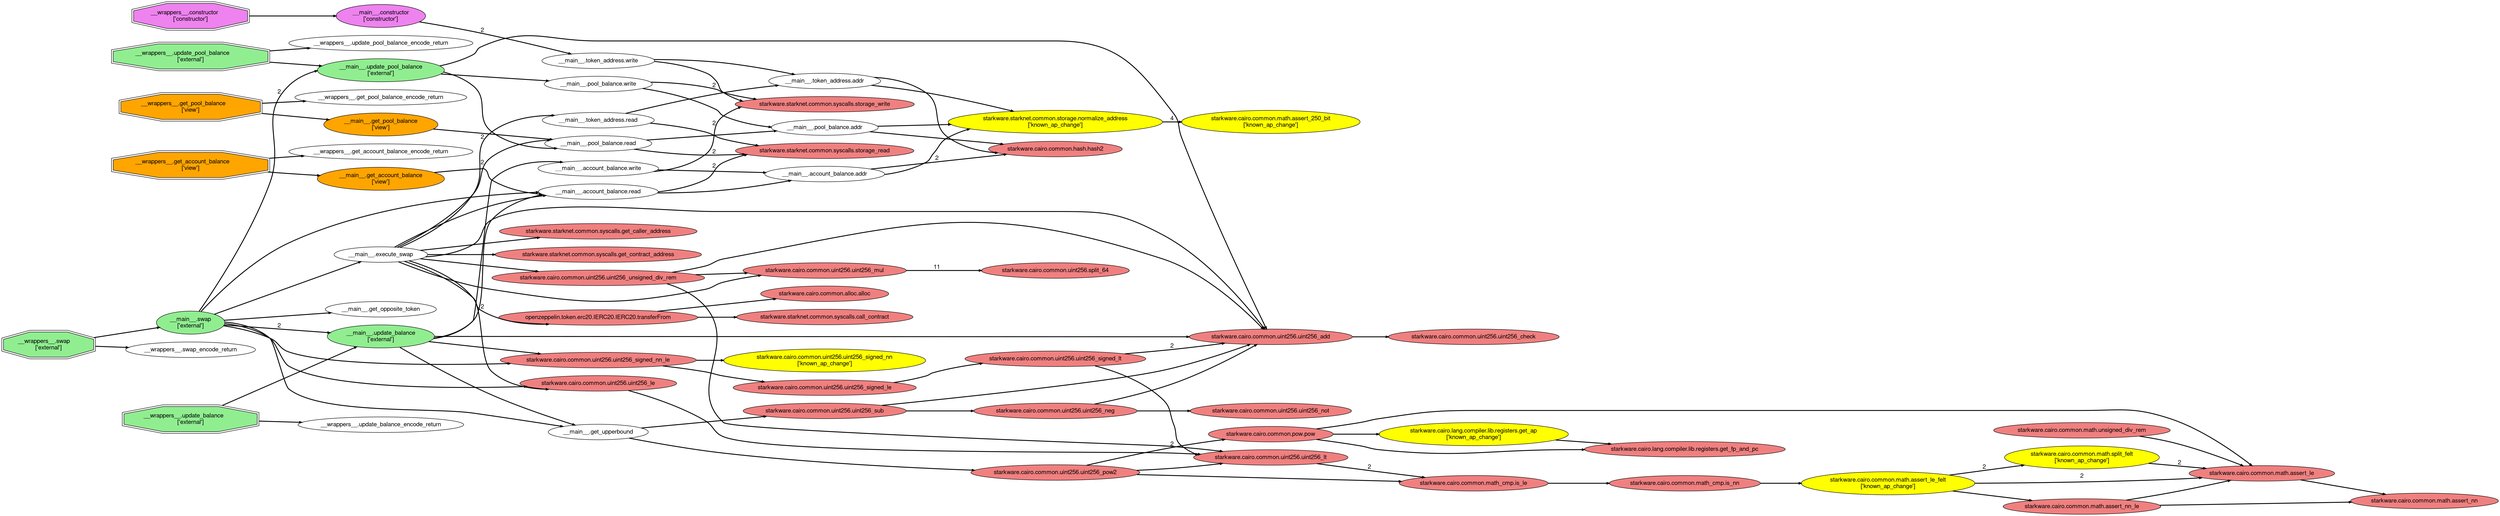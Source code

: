 // Call flow graph
digraph main {
	graph [fontname="Helvetica,Arial,sans-serif" fontsize=20 layout=dot newrank=true rankdir=LR]
	node [fontname="Helvetica,Arial,sans-serif" pencolor="#00000044" shape="rect, plaintext" style=filled]
	edge [arrowsize=0.5 fontname="Helvetica,Arial,sans-serif" labeldistance=3 labelfontcolor="#00000080" penwidth=2]
	0 [label="starkware.cairo.common.alloc.alloc" color="" fillcolor=lightcoral shape=oval style=filled]
	3 [label="starkware.cairo.common.hash.hash2" color="" fillcolor=lightcoral shape=oval style=filled]
	9 [label="starkware.cairo.lang.compiler.lib.registers.get_fp_and_pc" color="" fillcolor=lightcoral shape=oval style=filled]
	10 [label="starkware.cairo.lang.compiler.lib.registers.get_ap\l['known_ap_change']" color="" fillcolor=yellow shape=oval style=filled]
	15 [label="starkware.cairo.common.math.assert_nn" color="" fillcolor=lightcoral shape=oval style=filled]
	19 [label="starkware.cairo.common.math.assert_le" color="" fillcolor=lightcoral shape=oval style=filled]
	24 [label="starkware.cairo.common.math.assert_nn_le" color="" fillcolor=lightcoral shape=oval style=filled]
	33 [label="starkware.cairo.common.math.assert_250_bit\l['known_ap_change']" color="" fillcolor=yellow shape=oval style=filled]
	46 [label="starkware.cairo.common.math.split_felt\l['known_ap_change']" color="" fillcolor=yellow shape=oval style=filled]
	75 [label="starkware.cairo.common.math.assert_le_felt\l['known_ap_change']" color="" fillcolor=yellow shape=oval style=filled]
	115 [label="starkware.cairo.common.math.unsigned_div_rem" color="" fillcolor=lightcoral shape=oval style=filled]
	130 [label="starkware.starknet.common.storage.normalize_address\l['known_ap_change']" color="" fillcolor=yellow shape=oval style=filled]
	170 [label="starkware.starknet.common.syscalls.call_contract" color="" fillcolor=lightcoral shape=oval style=filled]
	182 [label="starkware.starknet.common.syscalls.get_caller_address" color="" fillcolor=lightcoral shape=oval style=filled]
	189 [label="starkware.starknet.common.syscalls.get_contract_address" color="" fillcolor=lightcoral shape=oval style=filled]
	196 [label="starkware.starknet.common.syscalls.storage_read" color="" fillcolor=lightcoral shape=oval style=filled]
	204 [label="starkware.starknet.common.syscalls.storage_write" color="" fillcolor=lightcoral shape=oval style=filled]
	212 [label="starkware.cairo.common.math_cmp.is_nn" color="" fillcolor=lightcoral shape=oval style=filled]
	241 [label="starkware.cairo.common.math_cmp.is_le" color="" fillcolor=lightcoral shape=oval style=filled]
	246 [label="starkware.cairo.common.pow.pow" color="" fillcolor=lightcoral shape=oval style=filled]
	289 [label="starkware.cairo.common.uint256.uint256_check" color="" fillcolor=lightcoral shape=oval style=filled]
	294 [label="starkware.cairo.common.uint256.uint256_add" color="" fillcolor=lightcoral shape=oval style=filled]
	316 [label="starkware.cairo.common.uint256.split_64" color="" fillcolor=lightcoral shape=oval style=filled]
	332 [label="starkware.cairo.common.uint256.uint256_mul" color="" fillcolor=lightcoral shape=oval style=filled]
	420 [label="starkware.cairo.common.uint256.uint256_lt" color="" fillcolor=lightcoral shape=oval style=filled]
	437 [label="starkware.cairo.common.uint256.uint256_signed_lt" color="" fillcolor=lightcoral shape=oval style=filled]
	463 [label="starkware.cairo.common.uint256.uint256_le" color="" fillcolor=lightcoral shape=oval style=filled]
	475 [label="starkware.cairo.common.uint256.uint256_signed_le" color="" fillcolor=lightcoral shape=oval style=filled]
	487 [label="starkware.cairo.common.uint256.uint256_signed_nn\l['known_ap_change']" color="" fillcolor=yellow shape=oval style=filled]
	505 [label="starkware.cairo.common.uint256.uint256_signed_nn_le" color="" fillcolor=lightcoral shape=oval style=filled]
	524 [label="starkware.cairo.common.uint256.uint256_unsigned_div_rem" color="" fillcolor=lightcoral shape=oval style=filled]
	576 [label="starkware.cairo.common.uint256.uint256_not" color="" fillcolor=lightcoral shape=oval style=filled]
	584 [label="starkware.cairo.common.uint256.uint256_neg" color="" fillcolor=lightcoral shape=oval style=filled]
	599 [label="starkware.cairo.common.uint256.uint256_sub" color="" fillcolor=lightcoral shape=oval style=filled]
	615 [label="starkware.cairo.common.uint256.uint256_pow2" color="" fillcolor=lightcoral shape=oval style=filled]
	661 [label="openzeppelin.token.erc20.IERC20.IERC20.transferFrom" color="" fillcolor=lightcoral shape=oval style=filled]
	687 [label="__main__.token_address.addr" color="" fillcolor=white shape=oval style=solid]
	701 [label="__main__.token_address.read" color="" fillcolor=white shape=oval style=solid]
	715 [label="__main__.token_address.write" color="" fillcolor=white shape=oval style=solid]
	728 [label="__main__.account_balance.addr" color="" fillcolor=white shape=oval style=solid]
	745 [label="__main__.account_balance.read" color="" fillcolor=white shape=oval style=solid]
	766 [label="__main__.account_balance.write" color="" fillcolor=white shape=oval style=solid]
	785 [label="__main__.pool_balance.addr" color="" fillcolor=white shape=oval style=solid]
	799 [label="__main__.pool_balance.read" color="" fillcolor=white shape=oval style=solid]
	819 [label="__main__.pool_balance.write" color="" fillcolor=white shape=oval style=solid]
	837 [label="__main__.constructor\l['constructor']" color="" fillcolor=violet shape=oval style=filled]
	851 [label="__wrappers__.constructor\l['constructor']" color="" fillcolor=violet shape=doubleoctagon style=filled]
	870 [label="__main__.get_account_balance\l['view']" color="" fillcolor=orange shape=oval style=filled]
	878 [label="__wrappers__.get_account_balance_encode_return" color="" fillcolor=white shape=oval style=solid]
	888 [label="__wrappers__.get_account_balance\l['view']" color="" fillcolor=orange shape=doubleoctagon style=filled]
	907 [label="__main__.get_pool_balance\l['view']" color="" fillcolor=orange shape=oval style=filled]
	923 [label="__wrappers__.get_pool_balance_encode_return" color="" fillcolor=white shape=oval style=solid]
	933 [label="__wrappers__.get_pool_balance\l['view']" color="" fillcolor=orange shape=doubleoctagon style=filled]
	951 [label="__main__.update_balance\l['external']" color="" fillcolor=lightgreen shape=oval style=filled]
	992 [label="__wrappers__.update_balance_encode_return" color="" fillcolor=white shape=oval style=solid]
	1002 [label="__wrappers__.update_balance\l['external']" color="" fillcolor=lightgreen shape=doubleoctagon style=filled]
	1023 [label="__main__.swap\l['external']" color="" fillcolor=lightgreen shape=oval style=filled]
	1119 [label="__wrappers__.swap_encode_return" color="" fillcolor=white shape=oval style=solid]
	1129 [label="__wrappers__.swap\l['external']" color="" fillcolor=lightgreen shape=doubleoctagon style=filled]
	1150 [label="__main__.update_pool_balance\l['external']" color="" fillcolor=lightgreen shape=oval style=filled]
	1180 [label="__wrappers__.update_pool_balance_encode_return" color="" fillcolor=white shape=oval style=solid]
	1190 [label="__wrappers__.update_pool_balance\l['external']" color="" fillcolor=lightgreen shape=doubleoctagon style=filled]
	1210 [label="__main__.get_opposite_token" color="" fillcolor=white shape=oval style=solid]
	1220 [label="__main__.get_upperbound" color="" fillcolor=white shape=oval style=solid]
	1246 [label="__main__.execute_swap" color="" fillcolor=white shape=oval style=solid]
	10 -> 9
	19 -> 15
	24 -> 15
	24 -> 19
	46 -> 19 [label=2]
	75 -> 24
	75 -> 46 [label=2]
	75 -> 19 [label=2]
	115 -> 19
	130 -> 33 [label=4]
	212 -> 75
	241 -> 212
	246 -> 10
	246 -> 9
	246 -> 19
	294 -> 289
	332 -> 316 [label=11]
	420 -> 241 [label=2]
	437 -> 294 [label=2]
	437 -> 420
	463 -> 420
	475 -> 437
	505 -> 475
	505 -> 487
	524 -> 332
	524 -> 294
	524 -> 420
	584 -> 576
	584 -> 294
	599 -> 584
	599 -> 294
	615 -> 420
	615 -> 241
	615 -> 246 [label=2]
	661 -> 0
	661 -> 170
	687 -> 3
	687 -> 130
	701 -> 687
	701 -> 196
	715 -> 687
	715 -> 204
	728 -> 3 [label=2]
	728 -> 130
	745 -> 728
	745 -> 196 [label=2]
	766 -> 728
	766 -> 204 [label=2]
	785 -> 3
	785 -> 130
	799 -> 785
	799 -> 196 [label=2]
	819 -> 785
	819 -> 204 [label=2]
	837 -> 715 [label=2]
	851 -> 837
	870 -> 745
	888 -> 870
	888 -> 878
	907 -> 799
	933 -> 907
	933 -> 923
	951 -> 745
	951 -> 294
	951 -> 1220
	951 -> 505
	951 -> 766
	1002 -> 951
	1002 -> 992
	1023 -> 1220
	1023 -> 505
	1023 -> 745
	1023 -> 463
	1023 -> 1210
	1023 -> 1246
	1023 -> 951 [label=2]
	1023 -> 1150 [label=2]
	1129 -> 1023
	1129 -> 1119
	1150 -> 799
	1150 -> 294
	1150 -> 819
	1190 -> 1150
	1190 -> 1180
	1220 -> 615
	1220 -> 599
	1246 -> 745
	1246 -> 463
	1246 -> 799 [label=2]
	1246 -> 332
	1246 -> 294
	1246 -> 524
	1246 -> 701 [label=2]
	1246 -> 189
	1246 -> 182
	1246 -> 661 [label=2]
}

